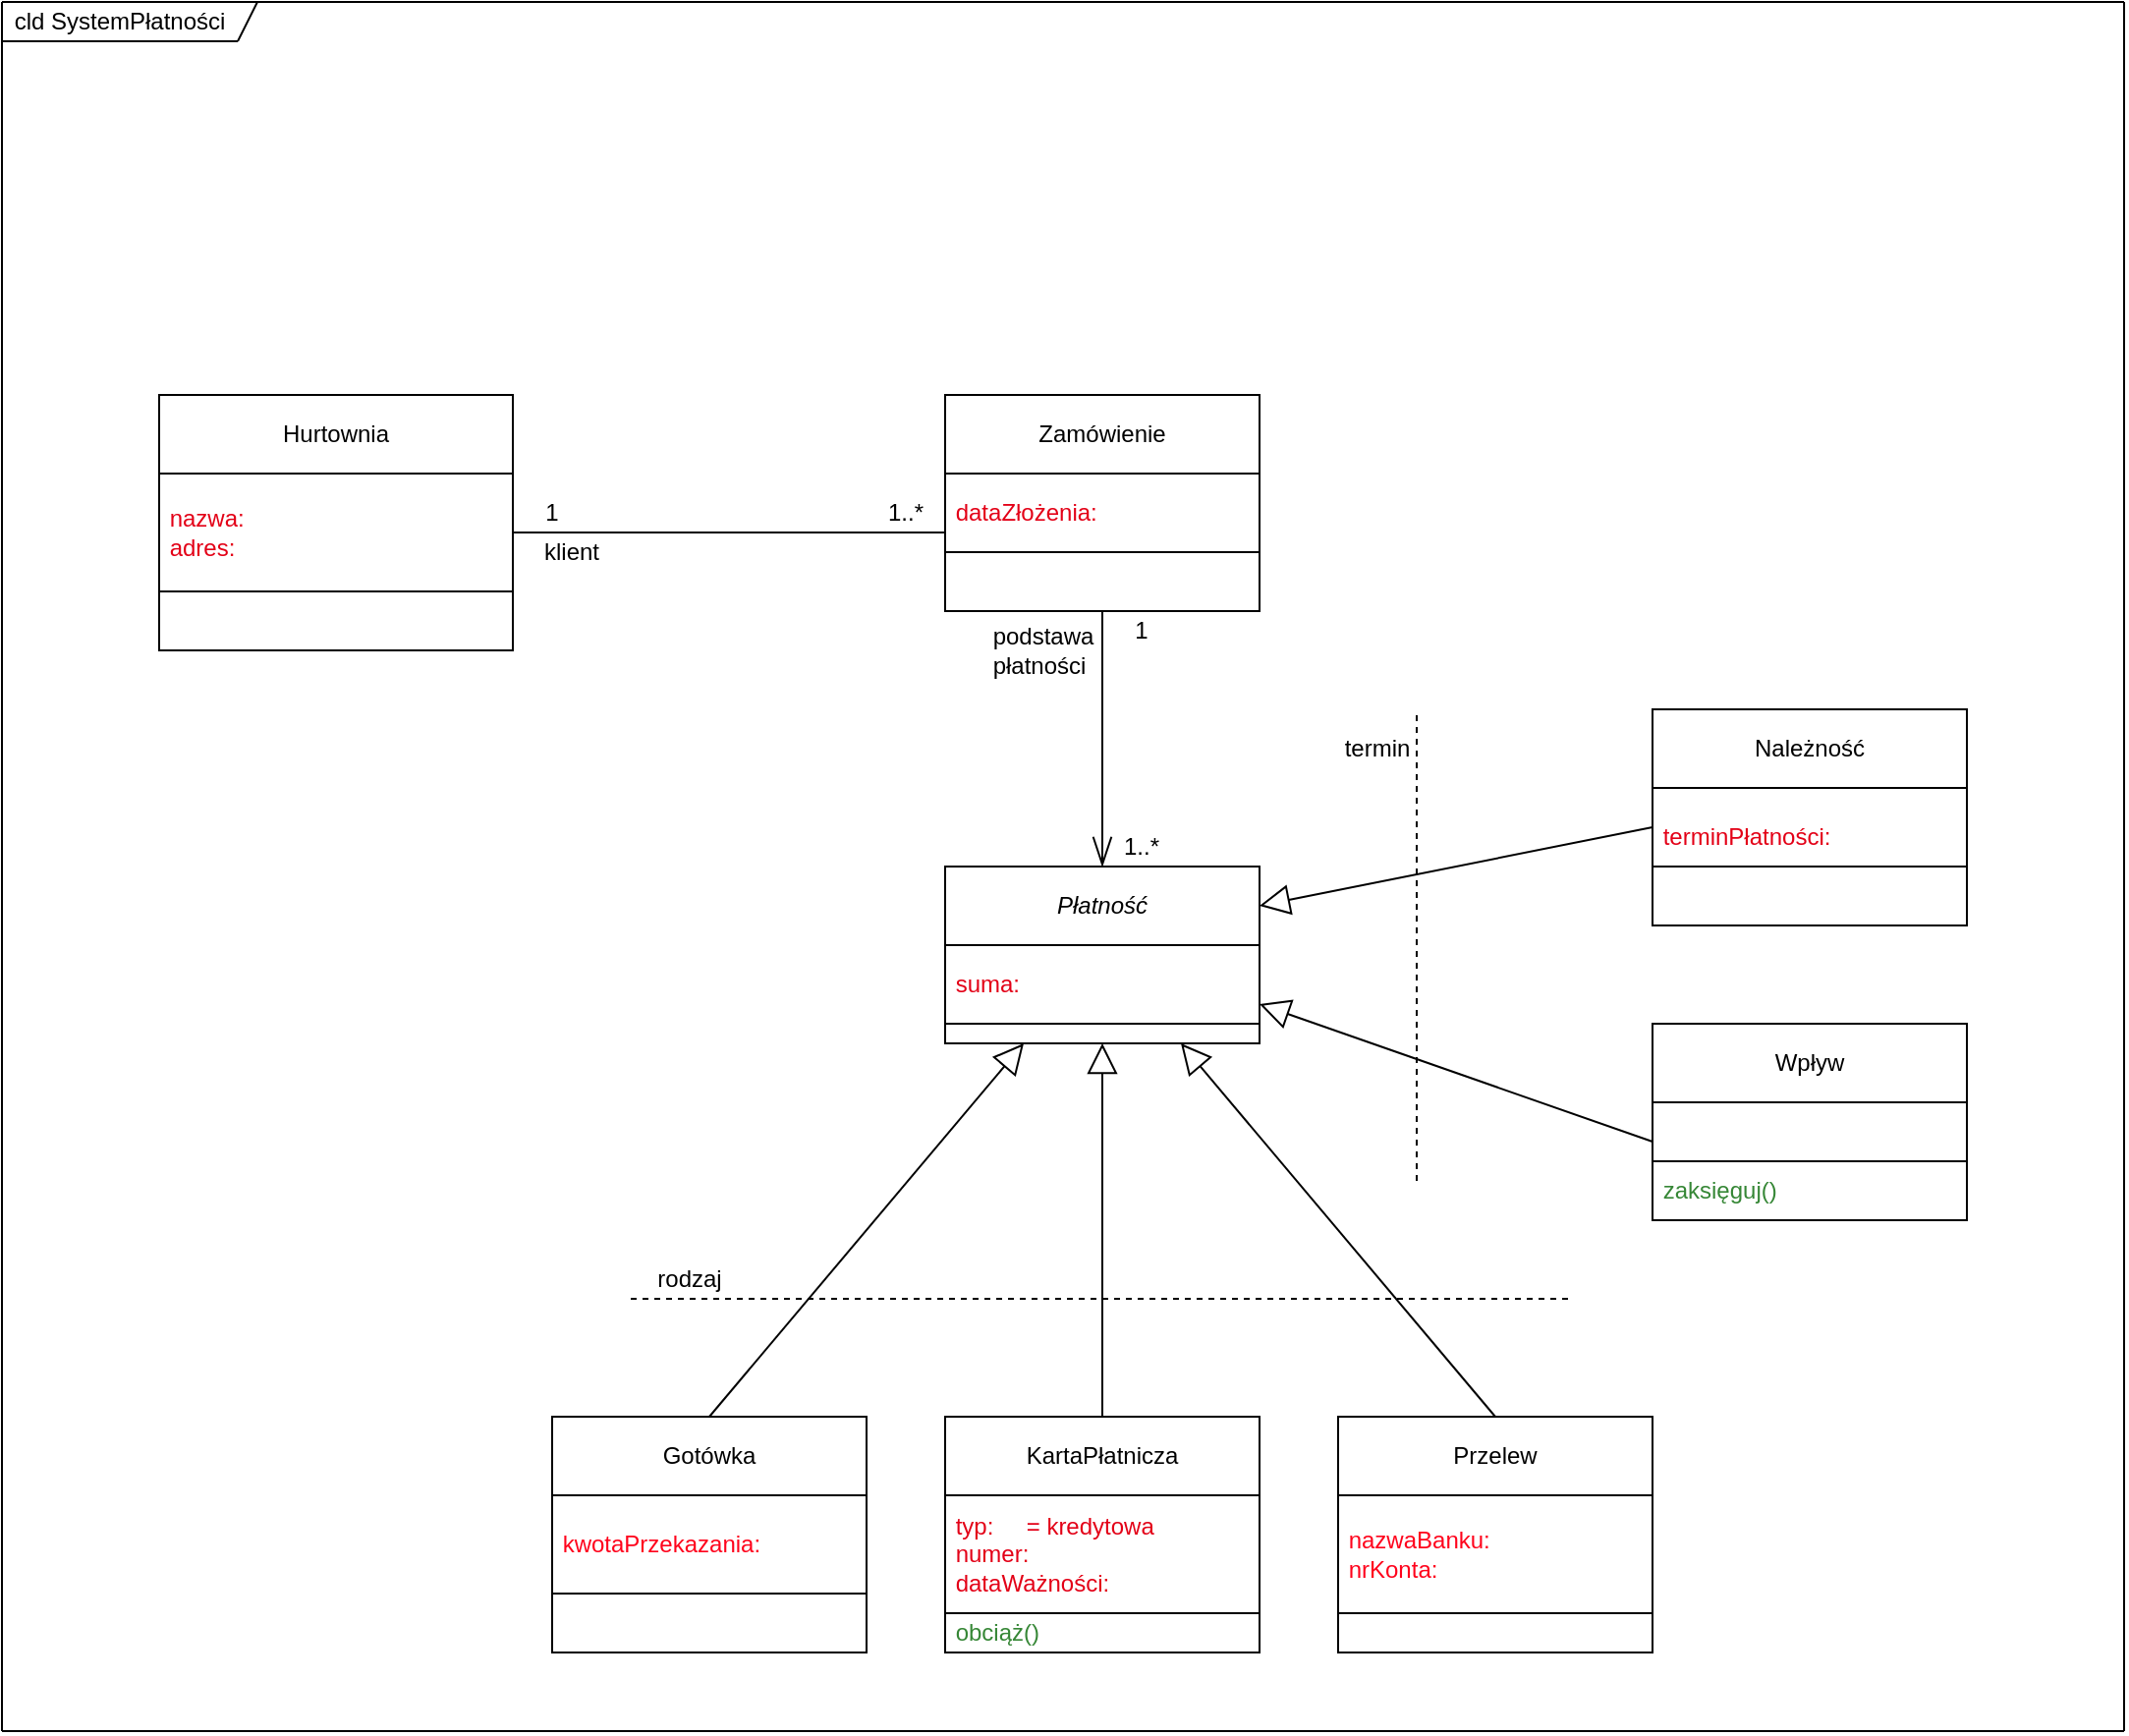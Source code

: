 <mxfile version="13.8.1" type="github">
  <diagram id="n-rDw6tFRH5fv3bB2vdx" name="Page-1">
    <mxGraphModel dx="1381" dy="860" grid="1" gridSize="10" guides="1" tooltips="1" connect="1" arrows="1" fold="1" page="1" pageScale="1" pageWidth="827" pageHeight="1169" math="0" shadow="0">
      <root>
        <mxCell id="0" />
        <mxCell id="1" parent="0" />
        <mxCell id="pKQHqKs6udv1I0v10rs0-2" value="Hurtownia" style="rounded=0;whiteSpace=wrap;html=1;" vertex="1" parent="1">
          <mxGeometry x="80" y="200" width="180" height="40" as="geometry" />
        </mxCell>
        <mxCell id="pKQHqKs6udv1I0v10rs0-4" value="&lt;font color=&quot;#e30017&quot;&gt;&amp;nbsp;nazwa:&lt;br&gt;&amp;nbsp;adres:&lt;/font&gt;" style="rounded=0;whiteSpace=wrap;html=1;align=left;" vertex="1" parent="1">
          <mxGeometry x="80" y="240" width="180" height="60" as="geometry" />
        </mxCell>
        <mxCell id="pKQHqKs6udv1I0v10rs0-7" value="" style="rounded=0;whiteSpace=wrap;html=1;" vertex="1" parent="1">
          <mxGeometry x="80" y="300" width="180" height="30" as="geometry" />
        </mxCell>
        <mxCell id="pKQHqKs6udv1I0v10rs0-9" value="" style="endArrow=none;html=1;" edge="1" parent="1">
          <mxGeometry width="50" height="50" relative="1" as="geometry">
            <mxPoint x="260" y="270" as="sourcePoint" />
            <mxPoint x="480" y="270" as="targetPoint" />
          </mxGeometry>
        </mxCell>
        <mxCell id="pKQHqKs6udv1I0v10rs0-11" value="Zamówienie" style="whiteSpace=wrap;html=1;" vertex="1" parent="1">
          <mxGeometry x="480" y="200" width="160" height="40" as="geometry" />
        </mxCell>
        <mxCell id="pKQHqKs6udv1I0v10rs0-12" value="&lt;font color=&quot;#e30017&quot;&gt;&amp;nbsp;dataZłożenia:&lt;/font&gt;" style="whiteSpace=wrap;html=1;align=left;" vertex="1" parent="1">
          <mxGeometry x="480" y="240" width="160" height="40" as="geometry" />
        </mxCell>
        <mxCell id="pKQHqKs6udv1I0v10rs0-13" value="" style="rounded=0;whiteSpace=wrap;html=1;" vertex="1" parent="1">
          <mxGeometry x="480" y="280" width="160" height="30" as="geometry" />
        </mxCell>
        <mxCell id="pKQHqKs6udv1I0v10rs0-18" value="" style="endArrow=openThin;html=1;strokeWidth=1;endFill=0;endSize=13;jumpSize=6;startSize=8;" edge="1" parent="1">
          <mxGeometry width="50" height="50" relative="1" as="geometry">
            <mxPoint x="560" y="310" as="sourcePoint" />
            <mxPoint x="560" y="440" as="targetPoint" />
          </mxGeometry>
        </mxCell>
        <mxCell id="pKQHqKs6udv1I0v10rs0-19" value="&lt;i&gt;Płatność&lt;/i&gt;" style="rounded=0;whiteSpace=wrap;html=1;" vertex="1" parent="1">
          <mxGeometry x="480" y="440" width="160" height="40" as="geometry" />
        </mxCell>
        <mxCell id="pKQHqKs6udv1I0v10rs0-20" value="&lt;font color=&quot;#e30017&quot;&gt;&amp;nbsp;suma:&lt;/font&gt;" style="rounded=0;whiteSpace=wrap;html=1;align=left;" vertex="1" parent="1">
          <mxGeometry x="480" y="480" width="160" height="40" as="geometry" />
        </mxCell>
        <mxCell id="pKQHqKs6udv1I0v10rs0-21" style="edgeStyle=orthogonalEdgeStyle;rounded=0;orthogonalLoop=1;jettySize=auto;html=1;exitX=0.5;exitY=1;exitDx=0;exitDy=0;strokeWidth=1;" edge="1" parent="1" source="pKQHqKs6udv1I0v10rs0-20" target="pKQHqKs6udv1I0v10rs0-20">
          <mxGeometry relative="1" as="geometry" />
        </mxCell>
        <mxCell id="pKQHqKs6udv1I0v10rs0-23" value="" style="rounded=0;whiteSpace=wrap;html=1;" vertex="1" parent="1">
          <mxGeometry x="480" y="520" width="160" height="10" as="geometry" />
        </mxCell>
        <mxCell id="pKQHqKs6udv1I0v10rs0-24" value="" style="endArrow=none;dashed=1;html=1;strokeWidth=1;" edge="1" parent="1">
          <mxGeometry width="50" height="50" relative="1" as="geometry">
            <mxPoint x="320" y="660" as="sourcePoint" />
            <mxPoint x="800" y="660" as="targetPoint" />
          </mxGeometry>
        </mxCell>
        <mxCell id="pKQHqKs6udv1I0v10rs0-25" value="KartaPłatnicza" style="rounded=0;whiteSpace=wrap;html=1;" vertex="1" parent="1">
          <mxGeometry x="480" y="720" width="160" height="40" as="geometry" />
        </mxCell>
        <mxCell id="pKQHqKs6udv1I0v10rs0-26" value="&lt;font color=&quot;#e30017&quot;&gt;&amp;nbsp;typ: &amp;nbsp; &amp;nbsp; = kredytowa&lt;br&gt;&amp;nbsp;numer:&lt;br&gt;&amp;nbsp;dataWażności:&lt;/font&gt;" style="rounded=0;whiteSpace=wrap;html=1;align=left;" vertex="1" parent="1">
          <mxGeometry x="480" y="760" width="160" height="60" as="geometry" />
        </mxCell>
        <mxCell id="pKQHqKs6udv1I0v10rs0-27" value="&lt;font color=&quot;#368736&quot;&gt;&amp;nbsp;obciąż()&lt;/font&gt;" style="rounded=0;whiteSpace=wrap;html=1;align=left;" vertex="1" parent="1">
          <mxGeometry x="480" y="820" width="160" height="20" as="geometry" />
        </mxCell>
        <mxCell id="pKQHqKs6udv1I0v10rs0-31" value="" style="endArrow=block;html=1;strokeWidth=1;entryX=0.5;entryY=1;entryDx=0;entryDy=0;exitX=0.5;exitY=0;exitDx=0;exitDy=0;endFill=0;endSize=13;" edge="1" parent="1" source="pKQHqKs6udv1I0v10rs0-25" target="pKQHqKs6udv1I0v10rs0-23">
          <mxGeometry width="50" height="50" relative="1" as="geometry">
            <mxPoint x="510" y="610" as="sourcePoint" />
            <mxPoint x="560" y="560" as="targetPoint" />
          </mxGeometry>
        </mxCell>
        <mxCell id="pKQHqKs6udv1I0v10rs0-32" value="Gotówka" style="rounded=0;whiteSpace=wrap;html=1;" vertex="1" parent="1">
          <mxGeometry x="280" y="720" width="160" height="40" as="geometry" />
        </mxCell>
        <mxCell id="pKQHqKs6udv1I0v10rs0-33" value="&lt;font color=&quot;#ff031c&quot;&gt;&amp;nbsp;kwotaPrzekazania:&lt;/font&gt;" style="rounded=0;whiteSpace=wrap;html=1;align=left;" vertex="1" parent="1">
          <mxGeometry x="280" y="760" width="160" height="50" as="geometry" />
        </mxCell>
        <mxCell id="pKQHqKs6udv1I0v10rs0-34" value="" style="rounded=0;whiteSpace=wrap;html=1;" vertex="1" parent="1">
          <mxGeometry x="280" y="810" width="160" height="30" as="geometry" />
        </mxCell>
        <mxCell id="pKQHqKs6udv1I0v10rs0-35" value="Przelew" style="rounded=0;whiteSpace=wrap;html=1;" vertex="1" parent="1">
          <mxGeometry x="680" y="720" width="160" height="40" as="geometry" />
        </mxCell>
        <mxCell id="pKQHqKs6udv1I0v10rs0-36" value="&lt;font color=&quot;#ff031c&quot;&gt;&amp;nbsp;nazwaBanku:&lt;br&gt;&amp;nbsp;nrKonta:&lt;/font&gt;" style="rounded=0;whiteSpace=wrap;html=1;align=left;" vertex="1" parent="1">
          <mxGeometry x="680" y="760" width="160" height="60" as="geometry" />
        </mxCell>
        <mxCell id="pKQHqKs6udv1I0v10rs0-37" value="" style="rounded=0;whiteSpace=wrap;html=1;" vertex="1" parent="1">
          <mxGeometry x="680" y="820" width="160" height="20" as="geometry" />
        </mxCell>
        <mxCell id="pKQHqKs6udv1I0v10rs0-38" value="" style="endArrow=block;html=1;strokeWidth=1;entryX=0.75;entryY=1;entryDx=0;entryDy=0;endFill=0;endSize=13;" edge="1" parent="1" target="pKQHqKs6udv1I0v10rs0-23">
          <mxGeometry width="50" height="50" relative="1" as="geometry">
            <mxPoint x="760" y="720" as="sourcePoint" />
            <mxPoint x="810" y="670" as="targetPoint" />
          </mxGeometry>
        </mxCell>
        <mxCell id="pKQHqKs6udv1I0v10rs0-39" value="" style="endArrow=block;html=1;strokeWidth=1;exitX=0.5;exitY=0;exitDx=0;exitDy=0;endFill=0;endSize=13;" edge="1" parent="1" source="pKQHqKs6udv1I0v10rs0-32">
          <mxGeometry width="50" height="50" relative="1" as="geometry">
            <mxPoint x="370" y="690" as="sourcePoint" />
            <mxPoint x="520" y="530" as="targetPoint" />
          </mxGeometry>
        </mxCell>
        <mxCell id="pKQHqKs6udv1I0v10rs0-40" value="" style="endArrow=none;dashed=1;html=1;strokeWidth=1;" edge="1" parent="1">
          <mxGeometry width="50" height="50" relative="1" as="geometry">
            <mxPoint x="720" y="600" as="sourcePoint" />
            <mxPoint x="720" y="360" as="targetPoint" />
          </mxGeometry>
        </mxCell>
        <mxCell id="pKQHqKs6udv1I0v10rs0-41" value="Należność" style="rounded=0;whiteSpace=wrap;html=1;" vertex="1" parent="1">
          <mxGeometry x="840" y="360" width="160" height="40" as="geometry" />
        </mxCell>
        <mxCell id="pKQHqKs6udv1I0v10rs0-42" value="&lt;font color=&quot;#e30017&quot;&gt;&amp;nbsp;terminPłatności:&lt;/font&gt;" style="rounded=0;whiteSpace=wrap;html=1;align=left;" vertex="1" parent="1">
          <mxGeometry x="840" y="400" width="160" height="50" as="geometry" />
        </mxCell>
        <mxCell id="pKQHqKs6udv1I0v10rs0-44" value="" style="rounded=0;whiteSpace=wrap;html=1;" vertex="1" parent="1">
          <mxGeometry x="840" y="440" width="160" height="30" as="geometry" />
        </mxCell>
        <mxCell id="pKQHqKs6udv1I0v10rs0-46" value="Wpływ" style="rounded=0;whiteSpace=wrap;html=1;" vertex="1" parent="1">
          <mxGeometry x="840" y="520" width="160" height="40" as="geometry" />
        </mxCell>
        <mxCell id="pKQHqKs6udv1I0v10rs0-47" value="" style="rounded=0;whiteSpace=wrap;html=1;" vertex="1" parent="1">
          <mxGeometry x="840" y="560" width="160" height="30" as="geometry" />
        </mxCell>
        <mxCell id="pKQHqKs6udv1I0v10rs0-48" value="&lt;font color=&quot;#368736&quot;&gt;&amp;nbsp;zaksięguj()&lt;/font&gt;" style="rounded=0;whiteSpace=wrap;html=1;align=left;" vertex="1" parent="1">
          <mxGeometry x="840" y="590" width="160" height="30" as="geometry" />
        </mxCell>
        <mxCell id="pKQHqKs6udv1I0v10rs0-49" value="" style="endArrow=block;html=1;strokeWidth=1;entryX=1;entryY=0.5;entryDx=0;entryDy=0;endFill=0;endSize=13;" edge="1" parent="1" target="pKQHqKs6udv1I0v10rs0-19">
          <mxGeometry width="50" height="50" relative="1" as="geometry">
            <mxPoint x="840" y="420" as="sourcePoint" />
            <mxPoint x="890" y="370" as="targetPoint" />
          </mxGeometry>
        </mxCell>
        <mxCell id="pKQHqKs6udv1I0v10rs0-50" value="" style="endArrow=block;html=1;strokeWidth=1;entryX=1;entryY=0.75;entryDx=0;entryDy=0;endFill=0;endSize=13;" edge="1" parent="1" target="pKQHqKs6udv1I0v10rs0-20">
          <mxGeometry width="50" height="50" relative="1" as="geometry">
            <mxPoint x="840" y="580" as="sourcePoint" />
            <mxPoint x="650" y="510" as="targetPoint" />
          </mxGeometry>
        </mxCell>
        <mxCell id="pKQHqKs6udv1I0v10rs0-51" value="termin" style="text;html=1;strokeColor=none;fillColor=none;align=center;verticalAlign=middle;whiteSpace=wrap;rounded=0;" vertex="1" parent="1">
          <mxGeometry x="680" y="370" width="40" height="20" as="geometry" />
        </mxCell>
        <mxCell id="pKQHqKs6udv1I0v10rs0-55" value="1" style="text;html=1;strokeColor=none;fillColor=none;align=center;verticalAlign=middle;whiteSpace=wrap;rounded=0;" vertex="1" parent="1">
          <mxGeometry x="260" y="250" width="40" height="20" as="geometry" />
        </mxCell>
        <mxCell id="pKQHqKs6udv1I0v10rs0-56" value="1..*" style="text;html=1;strokeColor=none;fillColor=none;align=center;verticalAlign=middle;whiteSpace=wrap;rounded=0;" vertex="1" parent="1">
          <mxGeometry x="440" y="250" width="40" height="20" as="geometry" />
        </mxCell>
        <mxCell id="pKQHqKs6udv1I0v10rs0-57" value="&lt;div style=&quot;text-align: justify&quot;&gt;podstawa&lt;/div&gt;&lt;div style=&quot;text-align: justify&quot;&gt;płatności&lt;/div&gt;" style="text;html=1;strokeColor=none;fillColor=none;align=center;verticalAlign=middle;whiteSpace=wrap;rounded=0;" vertex="1" parent="1">
          <mxGeometry x="510" y="320" width="40" height="20" as="geometry" />
        </mxCell>
        <mxCell id="pKQHqKs6udv1I0v10rs0-58" value="klient" style="text;html=1;strokeColor=none;fillColor=none;align=center;verticalAlign=middle;whiteSpace=wrap;rounded=0;" vertex="1" parent="1">
          <mxGeometry x="270" y="270" width="40" height="20" as="geometry" />
        </mxCell>
        <mxCell id="pKQHqKs6udv1I0v10rs0-59" value="1" style="text;html=1;strokeColor=none;fillColor=none;align=center;verticalAlign=middle;whiteSpace=wrap;rounded=0;" vertex="1" parent="1">
          <mxGeometry x="560" y="310" width="40" height="20" as="geometry" />
        </mxCell>
        <mxCell id="pKQHqKs6udv1I0v10rs0-60" value="1..*" style="text;html=1;strokeColor=none;fillColor=none;align=center;verticalAlign=middle;whiteSpace=wrap;rounded=0;" vertex="1" parent="1">
          <mxGeometry x="560" y="420" width="40" height="20" as="geometry" />
        </mxCell>
        <mxCell id="pKQHqKs6udv1I0v10rs0-63" value="rodzaj" style="text;html=1;strokeColor=none;fillColor=none;align=center;verticalAlign=middle;whiteSpace=wrap;rounded=0;" vertex="1" parent="1">
          <mxGeometry x="320" y="640" width="60" height="20" as="geometry" />
        </mxCell>
        <mxCell id="pKQHqKs6udv1I0v10rs0-64" value="" style="endArrow=none;html=1;strokeWidth=1;entryX=1;entryY=1;entryDx=0;entryDy=0;exitX=0;exitY=1;exitDx=0;exitDy=0;" edge="1" parent="1" source="pKQHqKs6udv1I0v10rs0-65" target="pKQHqKs6udv1I0v10rs0-65">
          <mxGeometry width="50" height="50" relative="1" as="geometry">
            <mxPoint x="40" y="40" as="sourcePoint" />
            <mxPoint x="90" y="-10" as="targetPoint" />
          </mxGeometry>
        </mxCell>
        <mxCell id="pKQHqKs6udv1I0v10rs0-65" value="cld SystemPłatności" style="text;html=1;strokeColor=none;fillColor=none;align=center;verticalAlign=middle;whiteSpace=wrap;rounded=0;" vertex="1" parent="1">
          <mxGeometry width="120" height="20" as="geometry" />
        </mxCell>
        <mxCell id="pKQHqKs6udv1I0v10rs0-66" value="" style="endArrow=none;html=1;strokeWidth=1;" edge="1" parent="1">
          <mxGeometry width="50" height="50" relative="1" as="geometry">
            <mxPoint x="120" y="20" as="sourcePoint" />
            <mxPoint x="130" as="targetPoint" />
          </mxGeometry>
        </mxCell>
        <mxCell id="pKQHqKs6udv1I0v10rs0-67" value="" style="endArrow=none;html=1;strokeWidth=1;exitX=0;exitY=0;exitDx=0;exitDy=0;" edge="1" parent="1" source="pKQHqKs6udv1I0v10rs0-65">
          <mxGeometry width="50" height="50" relative="1" as="geometry">
            <mxPoint x="160" as="sourcePoint" />
            <mxPoint x="1080" as="targetPoint" />
          </mxGeometry>
        </mxCell>
        <mxCell id="pKQHqKs6udv1I0v10rs0-68" value="" style="endArrow=none;html=1;strokeWidth=1;" edge="1" parent="1">
          <mxGeometry width="50" height="50" relative="1" as="geometry">
            <mxPoint x="1080" y="880" as="sourcePoint" />
            <mxPoint x="1080" as="targetPoint" />
          </mxGeometry>
        </mxCell>
        <mxCell id="pKQHqKs6udv1I0v10rs0-69" value="" style="endArrow=none;html=1;strokeWidth=1;" edge="1" parent="1">
          <mxGeometry width="50" height="50" relative="1" as="geometry">
            <mxPoint y="880" as="sourcePoint" />
            <mxPoint x="1080" y="880" as="targetPoint" />
          </mxGeometry>
        </mxCell>
        <mxCell id="pKQHqKs6udv1I0v10rs0-70" value="" style="endArrow=none;html=1;strokeWidth=1;entryX=0;entryY=0;entryDx=0;entryDy=0;" edge="1" parent="1" target="pKQHqKs6udv1I0v10rs0-65">
          <mxGeometry width="50" height="50" relative="1" as="geometry">
            <mxPoint y="880" as="sourcePoint" />
            <mxPoint x="50" y="830" as="targetPoint" />
          </mxGeometry>
        </mxCell>
      </root>
    </mxGraphModel>
  </diagram>
</mxfile>
